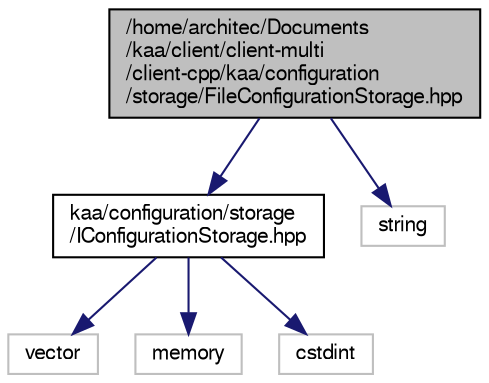 digraph "/home/architec/Documents/kaa/client/client-multi/client-cpp/kaa/configuration/storage/FileConfigurationStorage.hpp"
{
  bgcolor="transparent";
  edge [fontname="FreeSans",fontsize="10",labelfontname="FreeSans",labelfontsize="10"];
  node [fontname="FreeSans",fontsize="10",shape=record];
  Node1 [label="/home/architec/Documents\l/kaa/client/client-multi\l/client-cpp/kaa/configuration\l/storage/FileConfigurationStorage.hpp",height=0.2,width=0.4,color="black", fillcolor="grey75", style="filled" fontcolor="black"];
  Node1 -> Node2 [color="midnightblue",fontsize="10",style="solid",fontname="FreeSans"];
  Node2 [label="kaa/configuration/storage\l/IConfigurationStorage.hpp",height=0.2,width=0.4,color="black",URL="$IConfigurationStorage_8hpp.html"];
  Node2 -> Node3 [color="midnightblue",fontsize="10",style="solid",fontname="FreeSans"];
  Node3 [label="vector",height=0.2,width=0.4,color="grey75"];
  Node2 -> Node4 [color="midnightblue",fontsize="10",style="solid",fontname="FreeSans"];
  Node4 [label="memory",height=0.2,width=0.4,color="grey75"];
  Node2 -> Node5 [color="midnightblue",fontsize="10",style="solid",fontname="FreeSans"];
  Node5 [label="cstdint",height=0.2,width=0.4,color="grey75"];
  Node1 -> Node6 [color="midnightblue",fontsize="10",style="solid",fontname="FreeSans"];
  Node6 [label="string",height=0.2,width=0.4,color="grey75"];
}
